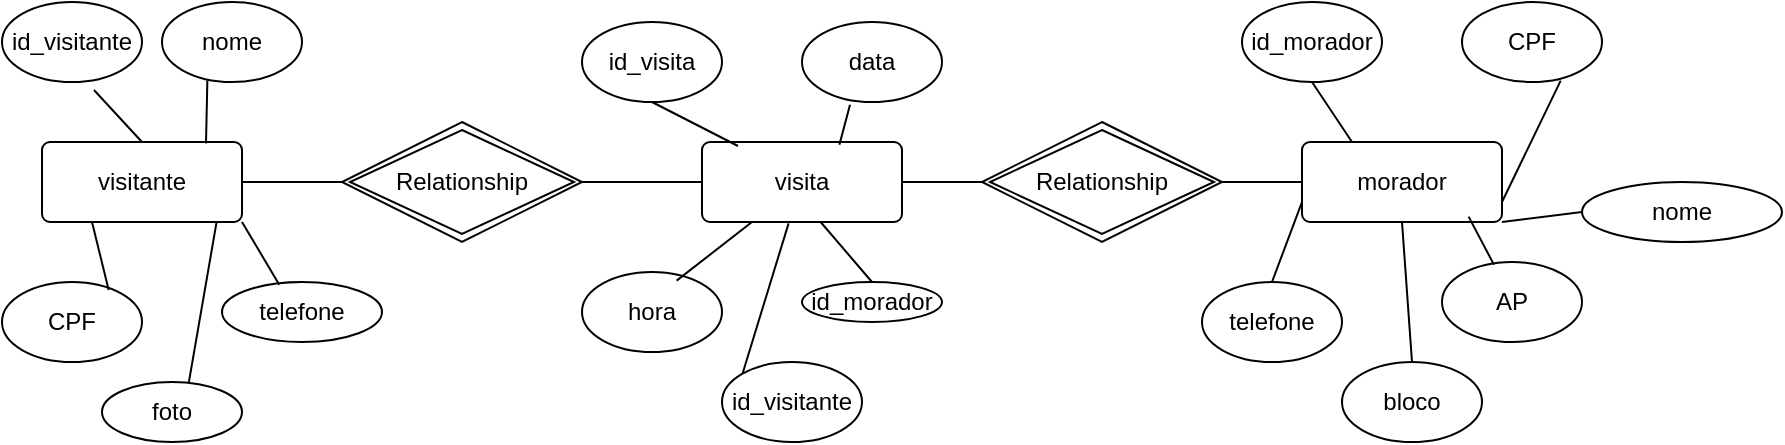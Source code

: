 <mxfile version="26.0.16">
  <diagram name="Página-1" id="vyI-iSb9D1edQg1nzWXc">
    <mxGraphModel dx="786" dy="463" grid="1" gridSize="10" guides="1" tooltips="1" connect="1" arrows="1" fold="1" page="1" pageScale="1" pageWidth="1600" pageHeight="1200" math="0" shadow="0">
      <root>
        <mxCell id="0" />
        <mxCell id="1" parent="0" />
        <mxCell id="OLu1Zra52kH746gA9KD2-1" value="visitante" style="rounded=1;arcSize=10;whiteSpace=wrap;html=1;align=center;" vertex="1" parent="1">
          <mxGeometry x="30" y="150" width="100" height="40" as="geometry" />
        </mxCell>
        <mxCell id="OLu1Zra52kH746gA9KD2-2" value="visita" style="rounded=1;arcSize=10;whiteSpace=wrap;html=1;align=center;" vertex="1" parent="1">
          <mxGeometry x="360" y="150" width="100" height="40" as="geometry" />
        </mxCell>
        <mxCell id="OLu1Zra52kH746gA9KD2-3" value="morador" style="rounded=1;arcSize=10;whiteSpace=wrap;html=1;align=center;" vertex="1" parent="1">
          <mxGeometry x="660" y="150" width="100" height="40" as="geometry" />
        </mxCell>
        <mxCell id="OLu1Zra52kH746gA9KD2-4" value="Relationship" style="shape=rhombus;double=1;perimeter=rhombusPerimeter;whiteSpace=wrap;html=1;align=center;" vertex="1" parent="1">
          <mxGeometry x="180" y="140" width="120" height="60" as="geometry" />
        </mxCell>
        <mxCell id="OLu1Zra52kH746gA9KD2-5" value="Relationship" style="shape=rhombus;double=1;perimeter=rhombusPerimeter;whiteSpace=wrap;html=1;align=center;" vertex="1" parent="1">
          <mxGeometry x="500" y="140" width="120" height="60" as="geometry" />
        </mxCell>
        <mxCell id="OLu1Zra52kH746gA9KD2-6" value="id_visitante" style="ellipse;whiteSpace=wrap;html=1;align=center;" vertex="1" parent="1">
          <mxGeometry x="10" y="80" width="70" height="40" as="geometry" />
        </mxCell>
        <mxCell id="OLu1Zra52kH746gA9KD2-7" value="CPF" style="ellipse;whiteSpace=wrap;html=1;align=center;" vertex="1" parent="1">
          <mxGeometry x="10" y="220" width="70" height="40" as="geometry" />
        </mxCell>
        <mxCell id="OLu1Zra52kH746gA9KD2-8" value="telefone" style="ellipse;whiteSpace=wrap;html=1;align=center;" vertex="1" parent="1">
          <mxGeometry x="120" y="220" width="80" height="30" as="geometry" />
        </mxCell>
        <mxCell id="OLu1Zra52kH746gA9KD2-9" value="nome" style="ellipse;whiteSpace=wrap;html=1;align=center;" vertex="1" parent="1">
          <mxGeometry x="90" y="80" width="70" height="40" as="geometry" />
        </mxCell>
        <mxCell id="OLu1Zra52kH746gA9KD2-10" value="foto" style="ellipse;whiteSpace=wrap;html=1;align=center;" vertex="1" parent="1">
          <mxGeometry x="60" y="270" width="70" height="30" as="geometry" />
        </mxCell>
        <mxCell id="OLu1Zra52kH746gA9KD2-11" value="data" style="ellipse;whiteSpace=wrap;html=1;align=center;" vertex="1" parent="1">
          <mxGeometry x="410" y="90" width="70" height="40" as="geometry" />
        </mxCell>
        <mxCell id="OLu1Zra52kH746gA9KD2-12" value="id_visita" style="ellipse;whiteSpace=wrap;html=1;align=center;" vertex="1" parent="1">
          <mxGeometry x="300" y="90" width="70" height="40" as="geometry" />
        </mxCell>
        <mxCell id="OLu1Zra52kH746gA9KD2-13" value="hora" style="ellipse;whiteSpace=wrap;html=1;align=center;" vertex="1" parent="1">
          <mxGeometry x="300" y="215" width="70" height="40" as="geometry" />
        </mxCell>
        <mxCell id="OLu1Zra52kH746gA9KD2-14" value="id_visitante" style="ellipse;whiteSpace=wrap;html=1;align=center;" vertex="1" parent="1">
          <mxGeometry x="370" y="260" width="70" height="40" as="geometry" />
        </mxCell>
        <mxCell id="OLu1Zra52kH746gA9KD2-15" value="id_morador" style="ellipse;whiteSpace=wrap;html=1;align=center;" vertex="1" parent="1">
          <mxGeometry x="410" y="220" width="70" height="20" as="geometry" />
        </mxCell>
        <mxCell id="OLu1Zra52kH746gA9KD2-16" value="AP" style="ellipse;whiteSpace=wrap;html=1;align=center;" vertex="1" parent="1">
          <mxGeometry x="730" y="210" width="70" height="40" as="geometry" />
        </mxCell>
        <mxCell id="OLu1Zra52kH746gA9KD2-17" value="telefone" style="ellipse;whiteSpace=wrap;html=1;align=center;" vertex="1" parent="1">
          <mxGeometry x="610" y="220" width="70" height="40" as="geometry" />
        </mxCell>
        <mxCell id="OLu1Zra52kH746gA9KD2-18" value="bloco" style="ellipse;whiteSpace=wrap;html=1;align=center;" vertex="1" parent="1">
          <mxGeometry x="680" y="260" width="70" height="40" as="geometry" />
        </mxCell>
        <mxCell id="OLu1Zra52kH746gA9KD2-19" value="CPF" style="ellipse;whiteSpace=wrap;html=1;align=center;" vertex="1" parent="1">
          <mxGeometry x="740" y="80" width="70" height="40" as="geometry" />
        </mxCell>
        <mxCell id="OLu1Zra52kH746gA9KD2-20" value="id_morador" style="ellipse;whiteSpace=wrap;html=1;align=center;" vertex="1" parent="1">
          <mxGeometry x="630" y="80" width="70" height="40" as="geometry" />
        </mxCell>
        <mxCell id="OLu1Zra52kH746gA9KD2-21" value="" style="endArrow=none;html=1;rounded=0;exitX=0.762;exitY=0.1;exitDx=0;exitDy=0;exitPerimeter=0;entryX=0.25;entryY=1;entryDx=0;entryDy=0;" edge="1" parent="1" source="OLu1Zra52kH746gA9KD2-7" target="OLu1Zra52kH746gA9KD2-1">
          <mxGeometry relative="1" as="geometry">
            <mxPoint x="230" y="250" as="sourcePoint" />
            <mxPoint x="390" y="250" as="targetPoint" />
          </mxGeometry>
        </mxCell>
        <mxCell id="OLu1Zra52kH746gA9KD2-22" value="" style="endArrow=none;html=1;rounded=0;exitX=0.619;exitY=0.022;exitDx=0;exitDy=0;exitPerimeter=0;entryX=0.873;entryY=1;entryDx=0;entryDy=0;entryPerimeter=0;" edge="1" parent="1" source="OLu1Zra52kH746gA9KD2-10" target="OLu1Zra52kH746gA9KD2-1">
          <mxGeometry relative="1" as="geometry">
            <mxPoint x="230" y="250" as="sourcePoint" />
            <mxPoint x="390" y="250" as="targetPoint" />
          </mxGeometry>
        </mxCell>
        <mxCell id="OLu1Zra52kH746gA9KD2-23" value="" style="endArrow=none;html=1;rounded=0;exitX=0.358;exitY=0.044;exitDx=0;exitDy=0;exitPerimeter=0;entryX=1;entryY=1;entryDx=0;entryDy=0;" edge="1" parent="1" source="OLu1Zra52kH746gA9KD2-8" target="OLu1Zra52kH746gA9KD2-1">
          <mxGeometry relative="1" as="geometry">
            <mxPoint x="230" y="250" as="sourcePoint" />
            <mxPoint x="390" y="250" as="targetPoint" />
          </mxGeometry>
        </mxCell>
        <mxCell id="OLu1Zra52kH746gA9KD2-24" value="" style="endArrow=none;html=1;rounded=0;exitX=0.657;exitY=1.1;exitDx=0;exitDy=0;exitPerimeter=0;entryX=0.5;entryY=0;entryDx=0;entryDy=0;" edge="1" parent="1" source="OLu1Zra52kH746gA9KD2-6" target="OLu1Zra52kH746gA9KD2-1">
          <mxGeometry relative="1" as="geometry">
            <mxPoint x="230" y="250" as="sourcePoint" />
            <mxPoint x="390" y="250" as="targetPoint" />
          </mxGeometry>
        </mxCell>
        <mxCell id="OLu1Zra52kH746gA9KD2-25" value="" style="endArrow=none;html=1;rounded=0;exitX=0.324;exitY=0.983;exitDx=0;exitDy=0;exitPerimeter=0;entryX=0.82;entryY=0.017;entryDx=0;entryDy=0;entryPerimeter=0;" edge="1" parent="1" source="OLu1Zra52kH746gA9KD2-9" target="OLu1Zra52kH746gA9KD2-1">
          <mxGeometry relative="1" as="geometry">
            <mxPoint x="230" y="250" as="sourcePoint" />
            <mxPoint x="390" y="250" as="targetPoint" />
          </mxGeometry>
        </mxCell>
        <mxCell id="OLu1Zra52kH746gA9KD2-26" value="" style="endArrow=none;html=1;rounded=0;exitX=0.676;exitY=0.108;exitDx=0;exitDy=0;exitPerimeter=0;entryX=0.25;entryY=1;entryDx=0;entryDy=0;" edge="1" parent="1" source="OLu1Zra52kH746gA9KD2-13" target="OLu1Zra52kH746gA9KD2-2">
          <mxGeometry relative="1" as="geometry">
            <mxPoint x="230" y="250" as="sourcePoint" />
            <mxPoint x="390" y="250" as="targetPoint" />
          </mxGeometry>
        </mxCell>
        <mxCell id="OLu1Zra52kH746gA9KD2-27" value="" style="endArrow=none;html=1;rounded=0;exitX=0;exitY=0;exitDx=0;exitDy=0;entryX=0.433;entryY=1.017;entryDx=0;entryDy=0;entryPerimeter=0;" edge="1" parent="1" source="OLu1Zra52kH746gA9KD2-14" target="OLu1Zra52kH746gA9KD2-2">
          <mxGeometry relative="1" as="geometry">
            <mxPoint x="230" y="250" as="sourcePoint" />
            <mxPoint x="390" y="250" as="targetPoint" />
          </mxGeometry>
        </mxCell>
        <mxCell id="OLu1Zra52kH746gA9KD2-28" value="" style="endArrow=none;html=1;rounded=0;exitX=0.5;exitY=0;exitDx=0;exitDy=0;entryX=0.593;entryY=1;entryDx=0;entryDy=0;entryPerimeter=0;" edge="1" parent="1" source="OLu1Zra52kH746gA9KD2-15" target="OLu1Zra52kH746gA9KD2-2">
          <mxGeometry relative="1" as="geometry">
            <mxPoint x="230" y="250" as="sourcePoint" />
            <mxPoint x="390" y="250" as="targetPoint" />
          </mxGeometry>
        </mxCell>
        <mxCell id="OLu1Zra52kH746gA9KD2-29" value="" style="endArrow=none;html=1;rounded=0;exitX=0.5;exitY=1;exitDx=0;exitDy=0;entryX=0.18;entryY=0.05;entryDx=0;entryDy=0;entryPerimeter=0;" edge="1" parent="1" source="OLu1Zra52kH746gA9KD2-12" target="OLu1Zra52kH746gA9KD2-2">
          <mxGeometry relative="1" as="geometry">
            <mxPoint x="230" y="250" as="sourcePoint" />
            <mxPoint x="390" y="250" as="targetPoint" />
          </mxGeometry>
        </mxCell>
        <mxCell id="OLu1Zra52kH746gA9KD2-30" value="" style="endArrow=none;html=1;rounded=0;exitX=0.343;exitY=1.033;exitDx=0;exitDy=0;exitPerimeter=0;entryX=0.687;entryY=0.033;entryDx=0;entryDy=0;entryPerimeter=0;" edge="1" parent="1" source="OLu1Zra52kH746gA9KD2-11" target="OLu1Zra52kH746gA9KD2-2">
          <mxGeometry relative="1" as="geometry">
            <mxPoint x="230" y="250" as="sourcePoint" />
            <mxPoint x="390" y="250" as="targetPoint" />
          </mxGeometry>
        </mxCell>
        <mxCell id="OLu1Zra52kH746gA9KD2-31" value="" style="endArrow=none;html=1;rounded=0;exitX=0.5;exitY=1;exitDx=0;exitDy=0;entryX=0.25;entryY=0;entryDx=0;entryDy=0;" edge="1" parent="1" source="OLu1Zra52kH746gA9KD2-20" target="OLu1Zra52kH746gA9KD2-3">
          <mxGeometry relative="1" as="geometry">
            <mxPoint x="480" y="250" as="sourcePoint" />
            <mxPoint x="640" y="250" as="targetPoint" />
          </mxGeometry>
        </mxCell>
        <mxCell id="OLu1Zra52kH746gA9KD2-32" value="" style="endArrow=none;html=1;rounded=0;exitX=0;exitY=0.75;exitDx=0;exitDy=0;entryX=0.5;entryY=0;entryDx=0;entryDy=0;" edge="1" parent="1" source="OLu1Zra52kH746gA9KD2-3" target="OLu1Zra52kH746gA9KD2-17">
          <mxGeometry relative="1" as="geometry">
            <mxPoint x="480" y="250" as="sourcePoint" />
            <mxPoint x="640" y="250" as="targetPoint" />
          </mxGeometry>
        </mxCell>
        <mxCell id="OLu1Zra52kH746gA9KD2-33" value="" style="endArrow=none;html=1;rounded=0;exitX=0.5;exitY=1;exitDx=0;exitDy=0;entryX=0.5;entryY=0;entryDx=0;entryDy=0;" edge="1" parent="1" source="OLu1Zra52kH746gA9KD2-3" target="OLu1Zra52kH746gA9KD2-18">
          <mxGeometry relative="1" as="geometry">
            <mxPoint x="480" y="250" as="sourcePoint" />
            <mxPoint x="640" y="250" as="targetPoint" />
          </mxGeometry>
        </mxCell>
        <mxCell id="OLu1Zra52kH746gA9KD2-34" value="" style="endArrow=none;html=1;rounded=0;exitX=0.833;exitY=0.933;exitDx=0;exitDy=0;exitPerimeter=0;entryX=0.371;entryY=0.033;entryDx=0;entryDy=0;entryPerimeter=0;" edge="1" parent="1" source="OLu1Zra52kH746gA9KD2-3" target="OLu1Zra52kH746gA9KD2-16">
          <mxGeometry relative="1" as="geometry">
            <mxPoint x="480" y="250" as="sourcePoint" />
            <mxPoint x="640" y="250" as="targetPoint" />
          </mxGeometry>
        </mxCell>
        <mxCell id="OLu1Zra52kH746gA9KD2-35" value="" style="endArrow=none;html=1;rounded=0;exitX=0.705;exitY=0.983;exitDx=0;exitDy=0;exitPerimeter=0;entryX=1;entryY=0.75;entryDx=0;entryDy=0;" edge="1" parent="1" source="OLu1Zra52kH746gA9KD2-19" target="OLu1Zra52kH746gA9KD2-3">
          <mxGeometry relative="1" as="geometry">
            <mxPoint x="480" y="250" as="sourcePoint" />
            <mxPoint x="640" y="250" as="targetPoint" />
          </mxGeometry>
        </mxCell>
        <mxCell id="OLu1Zra52kH746gA9KD2-36" value="" style="endArrow=none;html=1;rounded=0;exitX=1;exitY=0.5;exitDx=0;exitDy=0;entryX=0;entryY=0.5;entryDx=0;entryDy=0;" edge="1" parent="1" source="OLu1Zra52kH746gA9KD2-4" target="OLu1Zra52kH746gA9KD2-2">
          <mxGeometry relative="1" as="geometry">
            <mxPoint x="480" y="250" as="sourcePoint" />
            <mxPoint x="640" y="250" as="targetPoint" />
          </mxGeometry>
        </mxCell>
        <mxCell id="OLu1Zra52kH746gA9KD2-37" value="" style="endArrow=none;html=1;rounded=0;exitX=1;exitY=0.5;exitDx=0;exitDy=0;entryX=0;entryY=0.5;entryDx=0;entryDy=0;" edge="1" parent="1" source="OLu1Zra52kH746gA9KD2-2" target="OLu1Zra52kH746gA9KD2-5">
          <mxGeometry relative="1" as="geometry">
            <mxPoint x="480" y="250" as="sourcePoint" />
            <mxPoint x="640" y="250" as="targetPoint" />
          </mxGeometry>
        </mxCell>
        <mxCell id="OLu1Zra52kH746gA9KD2-38" value="" style="endArrow=none;html=1;rounded=0;exitX=1;exitY=0.5;exitDx=0;exitDy=0;entryX=0;entryY=0.5;entryDx=0;entryDy=0;" edge="1" parent="1" source="OLu1Zra52kH746gA9KD2-5" target="OLu1Zra52kH746gA9KD2-3">
          <mxGeometry relative="1" as="geometry">
            <mxPoint x="480" y="250" as="sourcePoint" />
            <mxPoint x="640" y="250" as="targetPoint" />
          </mxGeometry>
        </mxCell>
        <mxCell id="OLu1Zra52kH746gA9KD2-39" value="" style="endArrow=none;html=1;rounded=0;exitX=1;exitY=0.5;exitDx=0;exitDy=0;entryX=0;entryY=0.5;entryDx=0;entryDy=0;" edge="1" parent="1" source="OLu1Zra52kH746gA9KD2-1" target="OLu1Zra52kH746gA9KD2-4">
          <mxGeometry relative="1" as="geometry">
            <mxPoint x="120" y="250" as="sourcePoint" />
            <mxPoint x="280" y="250" as="targetPoint" />
          </mxGeometry>
        </mxCell>
        <mxCell id="OLu1Zra52kH746gA9KD2-40" value="nome" style="ellipse;whiteSpace=wrap;html=1;align=center;" vertex="1" parent="1">
          <mxGeometry x="800" y="170" width="100" height="30" as="geometry" />
        </mxCell>
        <mxCell id="OLu1Zra52kH746gA9KD2-41" value="" style="endArrow=none;html=1;rounded=0;entryX=0;entryY=0.5;entryDx=0;entryDy=0;exitX=1;exitY=1;exitDx=0;exitDy=0;" edge="1" parent="1" source="OLu1Zra52kH746gA9KD2-3" target="OLu1Zra52kH746gA9KD2-40">
          <mxGeometry relative="1" as="geometry">
            <mxPoint x="410" y="250" as="sourcePoint" />
            <mxPoint x="570" y="250" as="targetPoint" />
          </mxGeometry>
        </mxCell>
      </root>
    </mxGraphModel>
  </diagram>
</mxfile>
